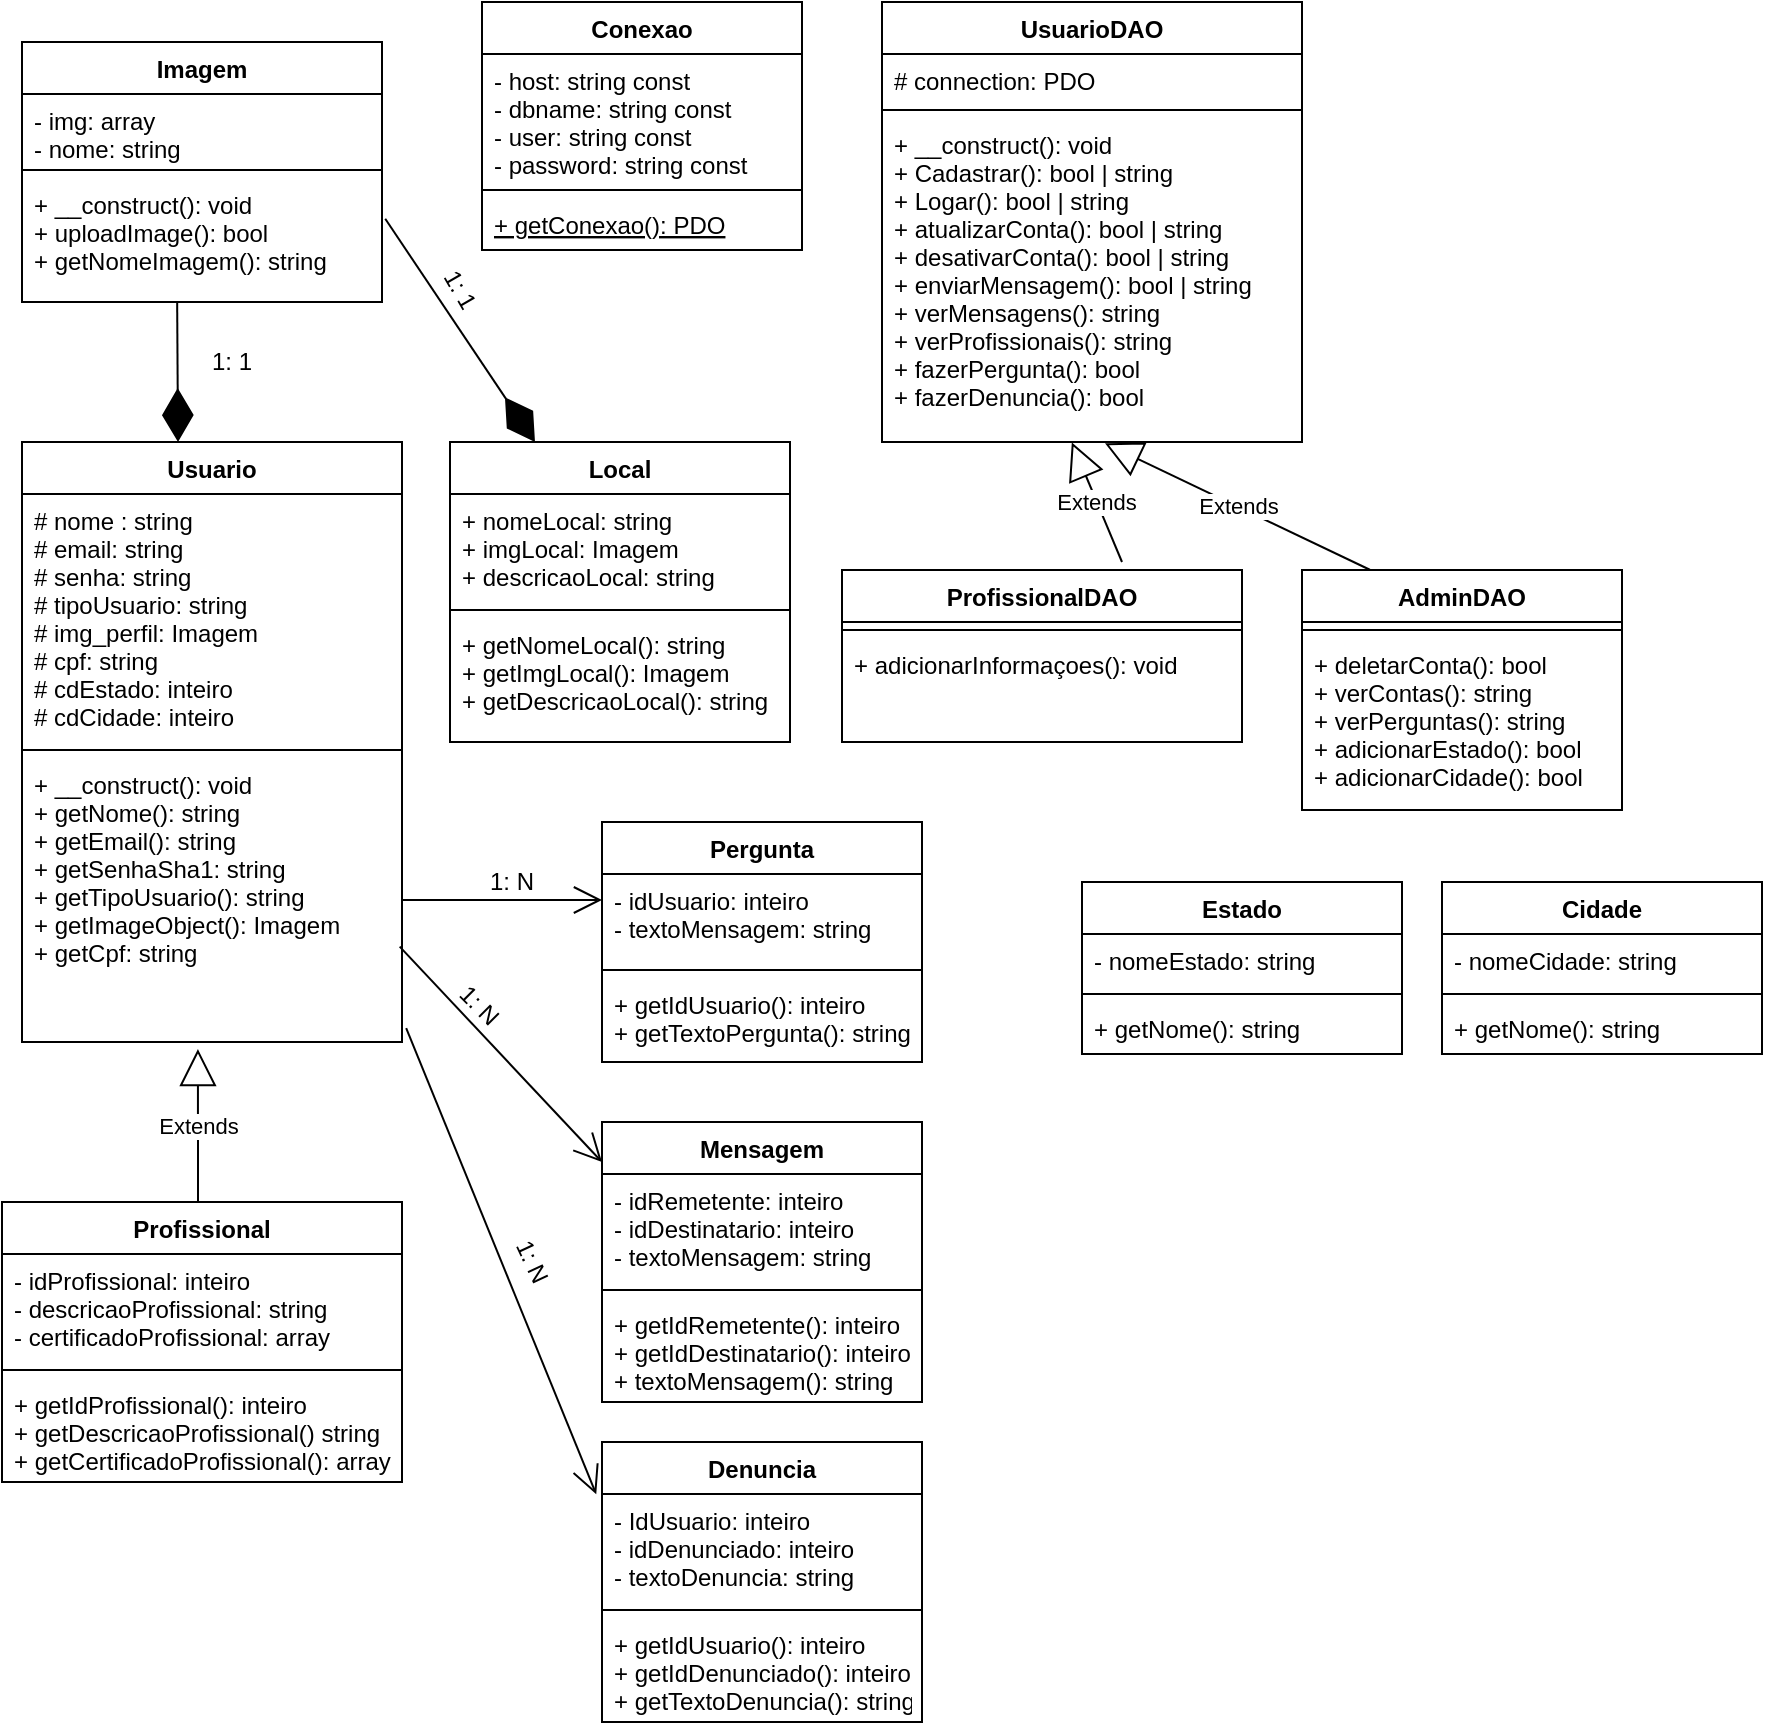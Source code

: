 <mxfile version="16.5.6" type="device"><diagram id="C5RBs43oDa-KdzZeNtuy" name="Page-1"><mxGraphModel dx="1279" dy="702" grid="1" gridSize="10" guides="1" tooltips="1" connect="1" arrows="1" fold="1" page="1" pageScale="1" pageWidth="827" pageHeight="1169" math="0" shadow="0"><root><mxCell id="WIyWlLk6GJQsqaUBKTNV-0"/><mxCell id="WIyWlLk6GJQsqaUBKTNV-1" parent="WIyWlLk6GJQsqaUBKTNV-0"/><mxCell id="Bpyb0NTusLZ8IoyyEM4U-0" value="Imagem" style="swimlane;fontStyle=1;align=center;verticalAlign=top;childLayout=stackLayout;horizontal=1;startSize=26;horizontalStack=0;resizeParent=1;resizeParentMax=0;resizeLast=0;collapsible=1;marginBottom=0;" parent="WIyWlLk6GJQsqaUBKTNV-1" vertex="1"><mxGeometry x="170" y="100" width="180" height="130" as="geometry"/></mxCell><mxCell id="Bpyb0NTusLZ8IoyyEM4U-1" value="- img: array&#10;- nome: string" style="text;strokeColor=none;fillColor=none;align=left;verticalAlign=top;spacingLeft=4;spacingRight=4;overflow=hidden;rotatable=0;points=[[0,0.5],[1,0.5]];portConstraint=eastwest;" parent="Bpyb0NTusLZ8IoyyEM4U-0" vertex="1"><mxGeometry y="26" width="180" height="34" as="geometry"/></mxCell><mxCell id="Bpyb0NTusLZ8IoyyEM4U-2" value="" style="line;strokeWidth=1;fillColor=none;align=left;verticalAlign=middle;spacingTop=-1;spacingLeft=3;spacingRight=3;rotatable=0;labelPosition=right;points=[];portConstraint=eastwest;" parent="Bpyb0NTusLZ8IoyyEM4U-0" vertex="1"><mxGeometry y="60" width="180" height="8" as="geometry"/></mxCell><mxCell id="Bpyb0NTusLZ8IoyyEM4U-3" value="+ __construct(): void&#10;+ uploadImage(): bool&#10;+ getNomeImagem(): string" style="text;strokeColor=none;fillColor=none;align=left;verticalAlign=top;spacingLeft=4;spacingRight=4;overflow=hidden;rotatable=0;points=[[0,0.5],[1,0.5]];portConstraint=eastwest;" parent="Bpyb0NTusLZ8IoyyEM4U-0" vertex="1"><mxGeometry y="68" width="180" height="62" as="geometry"/></mxCell><mxCell id="Bpyb0NTusLZ8IoyyEM4U-4" value="Usuario" style="swimlane;fontStyle=1;align=center;verticalAlign=top;childLayout=stackLayout;horizontal=1;startSize=26;horizontalStack=0;resizeParent=1;resizeParentMax=0;resizeLast=0;collapsible=1;marginBottom=0;" parent="WIyWlLk6GJQsqaUBKTNV-1" vertex="1"><mxGeometry x="170" y="300" width="190" height="300" as="geometry"/></mxCell><mxCell id="Bpyb0NTusLZ8IoyyEM4U-5" value="# nome : string&#10;# email: string&#10;# senha: string&#10;# tipoUsuario: string&#10;# img_perfil: Imagem&#10;# cpf: string&#10;# cdEstado: inteiro&#10;# cdCidade: inteiro&#10;" style="text;strokeColor=none;fillColor=none;align=left;verticalAlign=top;spacingLeft=4;spacingRight=4;overflow=hidden;rotatable=0;points=[[0,0.5],[1,0.5]];portConstraint=eastwest;" parent="Bpyb0NTusLZ8IoyyEM4U-4" vertex="1"><mxGeometry y="26" width="190" height="124" as="geometry"/></mxCell><mxCell id="Bpyb0NTusLZ8IoyyEM4U-6" value="" style="line;strokeWidth=1;fillColor=none;align=left;verticalAlign=middle;spacingTop=-1;spacingLeft=3;spacingRight=3;rotatable=0;labelPosition=right;points=[];portConstraint=eastwest;" parent="Bpyb0NTusLZ8IoyyEM4U-4" vertex="1"><mxGeometry y="150" width="190" height="8" as="geometry"/></mxCell><mxCell id="Bpyb0NTusLZ8IoyyEM4U-7" value="+ __construct(): void&#10;+ getNome(): string&#10;+ getEmail(): string&#10;+ getSenhaSha1: string&#10;+ getTipoUsuario(): string&#10;+ getImageObject(): Imagem&#10;+ getCpf: string" style="text;strokeColor=none;fillColor=none;align=left;verticalAlign=top;spacingLeft=4;spacingRight=4;overflow=hidden;rotatable=0;points=[[0,0.5],[1,0.5]];portConstraint=eastwest;" parent="Bpyb0NTusLZ8IoyyEM4U-4" vertex="1"><mxGeometry y="158" width="190" height="142" as="geometry"/></mxCell><mxCell id="Bpyb0NTusLZ8IoyyEM4U-8" value="Conexao" style="swimlane;fontStyle=1;align=center;verticalAlign=top;childLayout=stackLayout;horizontal=1;startSize=26;horizontalStack=0;resizeParent=1;resizeParentMax=0;resizeLast=0;collapsible=1;marginBottom=0;" parent="WIyWlLk6GJQsqaUBKTNV-1" vertex="1"><mxGeometry x="400" y="80" width="160" height="124" as="geometry"/></mxCell><mxCell id="Bpyb0NTusLZ8IoyyEM4U-9" value="- host: string const&#10;- dbname: string const&#10;- user: string const&#10;- password: string const" style="text;strokeColor=none;fillColor=none;align=left;verticalAlign=top;spacingLeft=4;spacingRight=4;overflow=hidden;rotatable=0;points=[[0,0.5],[1,0.5]];portConstraint=eastwest;" parent="Bpyb0NTusLZ8IoyyEM4U-8" vertex="1"><mxGeometry y="26" width="160" height="64" as="geometry"/></mxCell><mxCell id="Bpyb0NTusLZ8IoyyEM4U-10" value="" style="line;strokeWidth=1;fillColor=none;align=left;verticalAlign=middle;spacingTop=-1;spacingLeft=3;spacingRight=3;rotatable=0;labelPosition=right;points=[];portConstraint=eastwest;" parent="Bpyb0NTusLZ8IoyyEM4U-8" vertex="1"><mxGeometry y="90" width="160" height="8" as="geometry"/></mxCell><mxCell id="Bpyb0NTusLZ8IoyyEM4U-11" value="+ getConexao(): PDO" style="text;strokeColor=none;fillColor=none;align=left;verticalAlign=top;spacingLeft=4;spacingRight=4;overflow=hidden;rotatable=0;points=[[0,0.5],[1,0.5]];portConstraint=eastwest;fontStyle=4" parent="Bpyb0NTusLZ8IoyyEM4U-8" vertex="1"><mxGeometry y="98" width="160" height="26" as="geometry"/></mxCell><mxCell id="Bpyb0NTusLZ8IoyyEM4U-12" value="UsuarioDAO" style="swimlane;fontStyle=1;align=center;verticalAlign=top;childLayout=stackLayout;horizontal=1;startSize=26;horizontalStack=0;resizeParent=1;resizeParentMax=0;resizeLast=0;collapsible=1;marginBottom=0;" parent="WIyWlLk6GJQsqaUBKTNV-1" vertex="1"><mxGeometry x="600" y="80" width="210" height="220" as="geometry"/></mxCell><mxCell id="Bpyb0NTusLZ8IoyyEM4U-13" value="# connection: PDO" style="text;strokeColor=none;fillColor=none;align=left;verticalAlign=top;spacingLeft=4;spacingRight=4;overflow=hidden;rotatable=0;points=[[0,0.5],[1,0.5]];portConstraint=eastwest;" parent="Bpyb0NTusLZ8IoyyEM4U-12" vertex="1"><mxGeometry y="26" width="210" height="24" as="geometry"/></mxCell><mxCell id="Bpyb0NTusLZ8IoyyEM4U-14" value="" style="line;strokeWidth=1;fillColor=none;align=left;verticalAlign=middle;spacingTop=-1;spacingLeft=3;spacingRight=3;rotatable=0;labelPosition=right;points=[];portConstraint=eastwest;" parent="Bpyb0NTusLZ8IoyyEM4U-12" vertex="1"><mxGeometry y="50" width="210" height="8" as="geometry"/></mxCell><mxCell id="Bpyb0NTusLZ8IoyyEM4U-15" value="+ __construct(): void&#10;+ Cadastrar(): bool | string&#10;+ Logar(): bool | string&#10;+ atualizarConta(): bool | string&#10;+ desativarConta(): bool | string&#10;+ enviarMensagem(): bool | string&#10;+ verMensagens(): string&#10;+ verProfissionais(): string&#10;+ fazerPergunta(): bool&#10;+ fazerDenuncia(): bool" style="text;strokeColor=none;fillColor=none;align=left;verticalAlign=top;spacingLeft=4;spacingRight=4;overflow=hidden;rotatable=0;points=[[0,0.5],[1,0.5]];portConstraint=eastwest;" parent="Bpyb0NTusLZ8IoyyEM4U-12" vertex="1"><mxGeometry y="58" width="210" height="162" as="geometry"/></mxCell><mxCell id="Bpyb0NTusLZ8IoyyEM4U-16" value="AdminDAO" style="swimlane;fontStyle=1;align=center;verticalAlign=top;childLayout=stackLayout;horizontal=1;startSize=26;horizontalStack=0;resizeParent=1;resizeParentMax=0;resizeLast=0;collapsible=1;marginBottom=0;" parent="WIyWlLk6GJQsqaUBKTNV-1" vertex="1"><mxGeometry x="810" y="364" width="160" height="120" as="geometry"/></mxCell><mxCell id="Bpyb0NTusLZ8IoyyEM4U-18" value="" style="line;strokeWidth=1;fillColor=none;align=left;verticalAlign=middle;spacingTop=-1;spacingLeft=3;spacingRight=3;rotatable=0;labelPosition=right;points=[];portConstraint=eastwest;" parent="Bpyb0NTusLZ8IoyyEM4U-16" vertex="1"><mxGeometry y="26" width="160" height="8" as="geometry"/></mxCell><mxCell id="Bpyb0NTusLZ8IoyyEM4U-19" value="+ deletarConta(): bool&#10;+ verContas(): string&#10;+ verPerguntas(): string&#10;+ adicionarEstado(): bool&#10;+ adicionarCidade(): bool" style="text;strokeColor=none;fillColor=none;align=left;verticalAlign=top;spacingLeft=4;spacingRight=4;overflow=hidden;rotatable=0;points=[[0,0.5],[1,0.5]];portConstraint=eastwest;" parent="Bpyb0NTusLZ8IoyyEM4U-16" vertex="1"><mxGeometry y="34" width="160" height="86" as="geometry"/></mxCell><mxCell id="Bpyb0NTusLZ8IoyyEM4U-20" value="Local" style="swimlane;fontStyle=1;align=center;verticalAlign=top;childLayout=stackLayout;horizontal=1;startSize=26;horizontalStack=0;resizeParent=1;resizeParentMax=0;resizeLast=0;collapsible=1;marginBottom=0;" parent="WIyWlLk6GJQsqaUBKTNV-1" vertex="1"><mxGeometry x="384" y="300" width="170" height="150" as="geometry"/></mxCell><mxCell id="Bpyb0NTusLZ8IoyyEM4U-21" value="+ nomeLocal: string&#10;+ imgLocal: Imagem&#10;+ descricaoLocal: string" style="text;strokeColor=none;fillColor=none;align=left;verticalAlign=top;spacingLeft=4;spacingRight=4;overflow=hidden;rotatable=0;points=[[0,0.5],[1,0.5]];portConstraint=eastwest;" parent="Bpyb0NTusLZ8IoyyEM4U-20" vertex="1"><mxGeometry y="26" width="170" height="54" as="geometry"/></mxCell><mxCell id="Bpyb0NTusLZ8IoyyEM4U-22" value="" style="line;strokeWidth=1;fillColor=none;align=left;verticalAlign=middle;spacingTop=-1;spacingLeft=3;spacingRight=3;rotatable=0;labelPosition=right;points=[];portConstraint=eastwest;" parent="Bpyb0NTusLZ8IoyyEM4U-20" vertex="1"><mxGeometry y="80" width="170" height="8" as="geometry"/></mxCell><mxCell id="Bpyb0NTusLZ8IoyyEM4U-23" value="+ getNomeLocal(): string&#10;+ getImgLocal(): Imagem&#10;+ getDescricaoLocal(): string" style="text;strokeColor=none;fillColor=none;align=left;verticalAlign=top;spacingLeft=4;spacingRight=4;overflow=hidden;rotatable=0;points=[[0,0.5],[1,0.5]];portConstraint=eastwest;" parent="Bpyb0NTusLZ8IoyyEM4U-20" vertex="1"><mxGeometry y="88" width="170" height="62" as="geometry"/></mxCell><mxCell id="Bpyb0NTusLZ8IoyyEM4U-24" value="Pergunta" style="swimlane;fontStyle=1;align=center;verticalAlign=top;childLayout=stackLayout;horizontal=1;startSize=26;horizontalStack=0;resizeParent=1;resizeParentMax=0;resizeLast=0;collapsible=1;marginBottom=0;" parent="WIyWlLk6GJQsqaUBKTNV-1" vertex="1"><mxGeometry x="460" y="490" width="160" height="120" as="geometry"/></mxCell><mxCell id="Bpyb0NTusLZ8IoyyEM4U-25" value="- idUsuario: inteiro&#10;- textoMensagem: string" style="text;strokeColor=none;fillColor=none;align=left;verticalAlign=top;spacingLeft=4;spacingRight=4;overflow=hidden;rotatable=0;points=[[0,0.5],[1,0.5]];portConstraint=eastwest;" parent="Bpyb0NTusLZ8IoyyEM4U-24" vertex="1"><mxGeometry y="26" width="160" height="44" as="geometry"/></mxCell><mxCell id="Bpyb0NTusLZ8IoyyEM4U-26" value="" style="line;strokeWidth=1;fillColor=none;align=left;verticalAlign=middle;spacingTop=-1;spacingLeft=3;spacingRight=3;rotatable=0;labelPosition=right;points=[];portConstraint=eastwest;" parent="Bpyb0NTusLZ8IoyyEM4U-24" vertex="1"><mxGeometry y="70" width="160" height="8" as="geometry"/></mxCell><mxCell id="Bpyb0NTusLZ8IoyyEM4U-27" value="+ getIdUsuario(): inteiro&#10;+ getTextoPergunta(): string" style="text;strokeColor=none;fillColor=none;align=left;verticalAlign=top;spacingLeft=4;spacingRight=4;overflow=hidden;rotatable=0;points=[[0,0.5],[1,0.5]];portConstraint=eastwest;" parent="Bpyb0NTusLZ8IoyyEM4U-24" vertex="1"><mxGeometry y="78" width="160" height="42" as="geometry"/></mxCell><mxCell id="Bpyb0NTusLZ8IoyyEM4U-28" value="Denuncia" style="swimlane;fontStyle=1;align=center;verticalAlign=top;childLayout=stackLayout;horizontal=1;startSize=26;horizontalStack=0;resizeParent=1;resizeParentMax=0;resizeLast=0;collapsible=1;marginBottom=0;" parent="WIyWlLk6GJQsqaUBKTNV-1" vertex="1"><mxGeometry x="460" y="800" width="160" height="140" as="geometry"/></mxCell><mxCell id="Bpyb0NTusLZ8IoyyEM4U-29" value="- IdUsuario: inteiro&#10;- idDenunciado: inteiro&#10;- textoDenuncia: string" style="text;strokeColor=none;fillColor=none;align=left;verticalAlign=top;spacingLeft=4;spacingRight=4;overflow=hidden;rotatable=0;points=[[0,0.5],[1,0.5]];portConstraint=eastwest;" parent="Bpyb0NTusLZ8IoyyEM4U-28" vertex="1"><mxGeometry y="26" width="160" height="54" as="geometry"/></mxCell><mxCell id="Bpyb0NTusLZ8IoyyEM4U-30" value="" style="line;strokeWidth=1;fillColor=none;align=left;verticalAlign=middle;spacingTop=-1;spacingLeft=3;spacingRight=3;rotatable=0;labelPosition=right;points=[];portConstraint=eastwest;" parent="Bpyb0NTusLZ8IoyyEM4U-28" vertex="1"><mxGeometry y="80" width="160" height="8" as="geometry"/></mxCell><mxCell id="Bpyb0NTusLZ8IoyyEM4U-31" value="+ getIdUsuario(): inteiro&#10;+ getIdDenunciado(): inteiro&#10;+ getTextoDenuncia(): string" style="text;strokeColor=none;fillColor=none;align=left;verticalAlign=top;spacingLeft=4;spacingRight=4;overflow=hidden;rotatable=0;points=[[0,0.5],[1,0.5]];portConstraint=eastwest;" parent="Bpyb0NTusLZ8IoyyEM4U-28" vertex="1"><mxGeometry y="88" width="160" height="52" as="geometry"/></mxCell><mxCell id="Bpyb0NTusLZ8IoyyEM4U-32" value="Cidade" style="swimlane;fontStyle=1;align=center;verticalAlign=top;childLayout=stackLayout;horizontal=1;startSize=26;horizontalStack=0;resizeParent=1;resizeParentMax=0;resizeLast=0;collapsible=1;marginBottom=0;" parent="WIyWlLk6GJQsqaUBKTNV-1" vertex="1"><mxGeometry x="880" y="520" width="160" height="86" as="geometry"/></mxCell><mxCell id="Bpyb0NTusLZ8IoyyEM4U-33" value="- nomeCidade: string" style="text;strokeColor=none;fillColor=none;align=left;verticalAlign=top;spacingLeft=4;spacingRight=4;overflow=hidden;rotatable=0;points=[[0,0.5],[1,0.5]];portConstraint=eastwest;" parent="Bpyb0NTusLZ8IoyyEM4U-32" vertex="1"><mxGeometry y="26" width="160" height="26" as="geometry"/></mxCell><mxCell id="Bpyb0NTusLZ8IoyyEM4U-34" value="" style="line;strokeWidth=1;fillColor=none;align=left;verticalAlign=middle;spacingTop=-1;spacingLeft=3;spacingRight=3;rotatable=0;labelPosition=right;points=[];portConstraint=eastwest;" parent="Bpyb0NTusLZ8IoyyEM4U-32" vertex="1"><mxGeometry y="52" width="160" height="8" as="geometry"/></mxCell><mxCell id="Bpyb0NTusLZ8IoyyEM4U-35" value="+ getNome(): string" style="text;strokeColor=none;fillColor=none;align=left;verticalAlign=top;spacingLeft=4;spacingRight=4;overflow=hidden;rotatable=0;points=[[0,0.5],[1,0.5]];portConstraint=eastwest;" parent="Bpyb0NTusLZ8IoyyEM4U-32" vertex="1"><mxGeometry y="60" width="160" height="26" as="geometry"/></mxCell><mxCell id="Bpyb0NTusLZ8IoyyEM4U-36" value="Estado" style="swimlane;fontStyle=1;align=center;verticalAlign=top;childLayout=stackLayout;horizontal=1;startSize=26;horizontalStack=0;resizeParent=1;resizeParentMax=0;resizeLast=0;collapsible=1;marginBottom=0;" parent="WIyWlLk6GJQsqaUBKTNV-1" vertex="1"><mxGeometry x="700" y="520" width="160" height="86" as="geometry"/></mxCell><mxCell id="Bpyb0NTusLZ8IoyyEM4U-37" value="- nomeEstado: string" style="text;strokeColor=none;fillColor=none;align=left;verticalAlign=top;spacingLeft=4;spacingRight=4;overflow=hidden;rotatable=0;points=[[0,0.5],[1,0.5]];portConstraint=eastwest;" parent="Bpyb0NTusLZ8IoyyEM4U-36" vertex="1"><mxGeometry y="26" width="160" height="26" as="geometry"/></mxCell><mxCell id="Bpyb0NTusLZ8IoyyEM4U-38" value="" style="line;strokeWidth=1;fillColor=none;align=left;verticalAlign=middle;spacingTop=-1;spacingLeft=3;spacingRight=3;rotatable=0;labelPosition=right;points=[];portConstraint=eastwest;" parent="Bpyb0NTusLZ8IoyyEM4U-36" vertex="1"><mxGeometry y="52" width="160" height="8" as="geometry"/></mxCell><mxCell id="Bpyb0NTusLZ8IoyyEM4U-39" value="+ getNome(): string" style="text;strokeColor=none;fillColor=none;align=left;verticalAlign=top;spacingLeft=4;spacingRight=4;overflow=hidden;rotatable=0;points=[[0,0.5],[1,0.5]];portConstraint=eastwest;" parent="Bpyb0NTusLZ8IoyyEM4U-36" vertex="1"><mxGeometry y="60" width="160" height="26" as="geometry"/></mxCell><mxCell id="Bpyb0NTusLZ8IoyyEM4U-40" value="Mensagem" style="swimlane;fontStyle=1;align=center;verticalAlign=top;childLayout=stackLayout;horizontal=1;startSize=26;horizontalStack=0;resizeParent=1;resizeParentMax=0;resizeLast=0;collapsible=1;marginBottom=0;" parent="WIyWlLk6GJQsqaUBKTNV-1" vertex="1"><mxGeometry x="460" y="640" width="160" height="140" as="geometry"/></mxCell><mxCell id="Bpyb0NTusLZ8IoyyEM4U-41" value="- idRemetente: inteiro&#10;- idDestinatario: inteiro&#10;- textoMensagem: string" style="text;strokeColor=none;fillColor=none;align=left;verticalAlign=top;spacingLeft=4;spacingRight=4;overflow=hidden;rotatable=0;points=[[0,0.5],[1,0.5]];portConstraint=eastwest;" parent="Bpyb0NTusLZ8IoyyEM4U-40" vertex="1"><mxGeometry y="26" width="160" height="54" as="geometry"/></mxCell><mxCell id="Bpyb0NTusLZ8IoyyEM4U-42" value="" style="line;strokeWidth=1;fillColor=none;align=left;verticalAlign=middle;spacingTop=-1;spacingLeft=3;spacingRight=3;rotatable=0;labelPosition=right;points=[];portConstraint=eastwest;" parent="Bpyb0NTusLZ8IoyyEM4U-40" vertex="1"><mxGeometry y="80" width="160" height="8" as="geometry"/></mxCell><mxCell id="Bpyb0NTusLZ8IoyyEM4U-43" value="+ getIdRemetente(): inteiro&#10;+ getIdDestinatario(): inteiro&#10;+ textoMensagem(): string" style="text;strokeColor=none;fillColor=none;align=left;verticalAlign=top;spacingLeft=4;spacingRight=4;overflow=hidden;rotatable=0;points=[[0,0.5],[1,0.5]];portConstraint=eastwest;" parent="Bpyb0NTusLZ8IoyyEM4U-40" vertex="1"><mxGeometry y="88" width="160" height="52" as="geometry"/></mxCell><mxCell id="Bpyb0NTusLZ8IoyyEM4U-44" value="Profissional" style="swimlane;fontStyle=1;align=center;verticalAlign=top;childLayout=stackLayout;horizontal=1;startSize=26;horizontalStack=0;resizeParent=1;resizeParentMax=0;resizeLast=0;collapsible=1;marginBottom=0;" parent="WIyWlLk6GJQsqaUBKTNV-1" vertex="1"><mxGeometry x="160" y="680" width="200" height="140" as="geometry"/></mxCell><mxCell id="Bpyb0NTusLZ8IoyyEM4U-45" value="- idProfissional: inteiro&#10;- descricaoProfissional: string&#10;- certificadoProfissional: array" style="text;strokeColor=none;fillColor=none;align=left;verticalAlign=top;spacingLeft=4;spacingRight=4;overflow=hidden;rotatable=0;points=[[0,0.5],[1,0.5]];portConstraint=eastwest;" parent="Bpyb0NTusLZ8IoyyEM4U-44" vertex="1"><mxGeometry y="26" width="200" height="54" as="geometry"/></mxCell><mxCell id="Bpyb0NTusLZ8IoyyEM4U-46" value="" style="line;strokeWidth=1;fillColor=none;align=left;verticalAlign=middle;spacingTop=-1;spacingLeft=3;spacingRight=3;rotatable=0;labelPosition=right;points=[];portConstraint=eastwest;" parent="Bpyb0NTusLZ8IoyyEM4U-44" vertex="1"><mxGeometry y="80" width="200" height="8" as="geometry"/></mxCell><mxCell id="Bpyb0NTusLZ8IoyyEM4U-47" value="+ getIdProfissional(): inteiro&#10;+ getDescricaoProfissional() string&#10;+ getCertificadoProfissional(): array" style="text;strokeColor=none;fillColor=none;align=left;verticalAlign=top;spacingLeft=4;spacingRight=4;overflow=hidden;rotatable=0;points=[[0,0.5],[1,0.5]];portConstraint=eastwest;" parent="Bpyb0NTusLZ8IoyyEM4U-44" vertex="1"><mxGeometry y="88" width="200" height="52" as="geometry"/></mxCell><mxCell id="Bpyb0NTusLZ8IoyyEM4U-52" value="ProfissionalDAO" style="swimlane;fontStyle=1;align=center;verticalAlign=top;childLayout=stackLayout;horizontal=1;startSize=26;horizontalStack=0;resizeParent=1;resizeParentMax=0;resizeLast=0;collapsible=1;marginBottom=0;" parent="WIyWlLk6GJQsqaUBKTNV-1" vertex="1"><mxGeometry x="580" y="364" width="200" height="86" as="geometry"/></mxCell><mxCell id="Bpyb0NTusLZ8IoyyEM4U-54" value="" style="line;strokeWidth=1;fillColor=none;align=left;verticalAlign=middle;spacingTop=-1;spacingLeft=3;spacingRight=3;rotatable=0;labelPosition=right;points=[];portConstraint=eastwest;" parent="Bpyb0NTusLZ8IoyyEM4U-52" vertex="1"><mxGeometry y="26" width="200" height="8" as="geometry"/></mxCell><mxCell id="Bpyb0NTusLZ8IoyyEM4U-55" value="+ adicionarInformaçoes(): void" style="text;strokeColor=none;fillColor=none;align=left;verticalAlign=top;spacingLeft=4;spacingRight=4;overflow=hidden;rotatable=0;points=[[0,0.5],[1,0.5]];portConstraint=eastwest;" parent="Bpyb0NTusLZ8IoyyEM4U-52" vertex="1"><mxGeometry y="34" width="200" height="52" as="geometry"/></mxCell><mxCell id="Bpyb0NTusLZ8IoyyEM4U-56" value="" style="endArrow=diamondThin;endFill=1;endSize=24;html=1;rounded=0;exitX=0.431;exitY=1;exitDx=0;exitDy=0;exitPerimeter=0;" parent="WIyWlLk6GJQsqaUBKTNV-1" source="Bpyb0NTusLZ8IoyyEM4U-3" edge="1"><mxGeometry width="160" relative="1" as="geometry"><mxPoint x="230" y="270" as="sourcePoint"/><mxPoint x="248" y="300" as="targetPoint"/></mxGeometry></mxCell><mxCell id="Bpyb0NTusLZ8IoyyEM4U-59" value="" style="endArrow=diamondThin;endFill=1;endSize=24;html=1;rounded=0;exitX=1.009;exitY=0.329;exitDx=0;exitDy=0;exitPerimeter=0;entryX=0.25;entryY=0;entryDx=0;entryDy=0;" parent="WIyWlLk6GJQsqaUBKTNV-1" source="Bpyb0NTusLZ8IoyyEM4U-3" target="Bpyb0NTusLZ8IoyyEM4U-20" edge="1"><mxGeometry width="160" relative="1" as="geometry"><mxPoint x="310" y="250" as="sourcePoint"/><mxPoint x="470" y="250" as="targetPoint"/></mxGeometry></mxCell><mxCell id="Bpyb0NTusLZ8IoyyEM4U-61" value="Extends" style="endArrow=block;endSize=16;endFill=0;html=1;rounded=0;entryX=0.463;entryY=1.025;entryDx=0;entryDy=0;entryPerimeter=0;" parent="WIyWlLk6GJQsqaUBKTNV-1" target="Bpyb0NTusLZ8IoyyEM4U-7" edge="1"><mxGeometry width="160" relative="1" as="geometry"><mxPoint x="258" y="680" as="sourcePoint"/><mxPoint x="420" y="800" as="targetPoint"/></mxGeometry></mxCell><mxCell id="Bpyb0NTusLZ8IoyyEM4U-63" value="Extends" style="endArrow=block;endSize=16;endFill=0;html=1;rounded=0;entryX=0.531;entryY=1.004;entryDx=0;entryDy=0;entryPerimeter=0;exitX=0.212;exitY=-0.001;exitDx=0;exitDy=0;exitPerimeter=0;" parent="WIyWlLk6GJQsqaUBKTNV-1" source="Bpyb0NTusLZ8IoyyEM4U-16" target="Bpyb0NTusLZ8IoyyEM4U-15" edge="1"><mxGeometry width="160" relative="1" as="geometry"><mxPoint x="794" y="350" as="sourcePoint"/><mxPoint x="910" y="330" as="targetPoint"/></mxGeometry></mxCell><mxCell id="Bpyb0NTusLZ8IoyyEM4U-65" value="Extends" style="endArrow=block;endSize=16;endFill=0;html=1;rounded=0;entryX=0.452;entryY=1.001;entryDx=0;entryDy=0;entryPerimeter=0;" parent="WIyWlLk6GJQsqaUBKTNV-1" target="Bpyb0NTusLZ8IoyyEM4U-15" edge="1"><mxGeometry width="160" relative="1" as="geometry"><mxPoint x="720" y="360" as="sourcePoint"/><mxPoint x="740" y="311.74" as="targetPoint"/></mxGeometry></mxCell><mxCell id="Bpyb0NTusLZ8IoyyEM4U-67" value="" style="endArrow=open;endFill=1;endSize=12;html=1;rounded=0;exitX=1;exitY=0.5;exitDx=0;exitDy=0;" parent="WIyWlLk6GJQsqaUBKTNV-1" source="Bpyb0NTusLZ8IoyyEM4U-7" edge="1"><mxGeometry width="160" relative="1" as="geometry"><mxPoint x="390" y="530" as="sourcePoint"/><mxPoint x="460" y="529" as="targetPoint"/></mxGeometry></mxCell><mxCell id="Bpyb0NTusLZ8IoyyEM4U-69" value="1: N" style="text;html=1;strokeColor=none;fillColor=none;align=center;verticalAlign=middle;whiteSpace=wrap;rounded=0;" parent="WIyWlLk6GJQsqaUBKTNV-1" vertex="1"><mxGeometry x="400" y="510" width="30" height="20" as="geometry"/></mxCell><mxCell id="Bpyb0NTusLZ8IoyyEM4U-70" value="" style="endArrow=open;endFill=1;endSize=12;html=1;rounded=0;exitX=0.994;exitY=0.664;exitDx=0;exitDy=0;exitPerimeter=0;entryX=0;entryY=0.143;entryDx=0;entryDy=0;entryPerimeter=0;" parent="WIyWlLk6GJQsqaUBKTNV-1" source="Bpyb0NTusLZ8IoyyEM4U-7" target="Bpyb0NTusLZ8IoyyEM4U-40" edge="1"><mxGeometry width="160" relative="1" as="geometry"><mxPoint x="370" y="539" as="sourcePoint"/><mxPoint x="440" y="630" as="targetPoint"/></mxGeometry></mxCell><mxCell id="Bpyb0NTusLZ8IoyyEM4U-71" value="1: N" style="text;html=1;strokeColor=none;fillColor=none;align=center;verticalAlign=middle;whiteSpace=wrap;rounded=0;rotation=45;" parent="WIyWlLk6GJQsqaUBKTNV-1" vertex="1"><mxGeometry x="384" y="570" width="30" height="23" as="geometry"/></mxCell><mxCell id="Bpyb0NTusLZ8IoyyEM4U-73" value="" style="endArrow=open;endFill=1;endSize=12;html=1;rounded=0;exitX=1.011;exitY=0.951;exitDx=0;exitDy=0;exitPerimeter=0;entryX=-0.018;entryY=0.003;entryDx=0;entryDy=0;entryPerimeter=0;" parent="WIyWlLk6GJQsqaUBKTNV-1" source="Bpyb0NTusLZ8IoyyEM4U-7" target="Bpyb0NTusLZ8IoyyEM4U-29" edge="1"><mxGeometry width="160" relative="1" as="geometry"><mxPoint x="368.86" y="562.288" as="sourcePoint"/><mxPoint x="430" y="750" as="targetPoint"/></mxGeometry></mxCell><mxCell id="Bpyb0NTusLZ8IoyyEM4U-75" value="1: N" style="text;html=1;strokeColor=none;fillColor=none;align=center;verticalAlign=middle;whiteSpace=wrap;rounded=0;rotation=65;" parent="WIyWlLk6GJQsqaUBKTNV-1" vertex="1"><mxGeometry x="410" y="700" width="30" height="20" as="geometry"/></mxCell><mxCell id="Bpyb0NTusLZ8IoyyEM4U-80" value="1: 1" style="text;html=1;strokeColor=none;fillColor=none;align=center;verticalAlign=middle;whiteSpace=wrap;rounded=0;rotation=60;" parent="WIyWlLk6GJQsqaUBKTNV-1" vertex="1"><mxGeometry x="364" y="214" width="50" height="20" as="geometry"/></mxCell><mxCell id="Bpyb0NTusLZ8IoyyEM4U-81" value="1: 1" style="text;html=1;strokeColor=none;fillColor=none;align=center;verticalAlign=middle;whiteSpace=wrap;rounded=0;rotation=0;" parent="WIyWlLk6GJQsqaUBKTNV-1" vertex="1"><mxGeometry x="250" y="250" width="50" height="20" as="geometry"/></mxCell></root></mxGraphModel></diagram></mxfile>